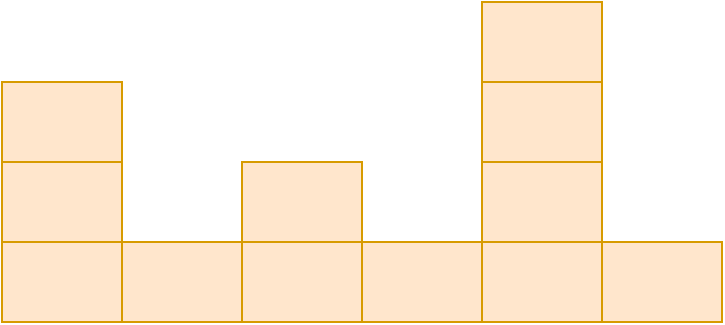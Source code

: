 <mxfile version="14.9.9" type="github">
  <diagram id="o-cKrSj-kFKMY0IviBqT" name="Page-1">
    <mxGraphModel dx="946" dy="1705" grid="1" gridSize="10" guides="1" tooltips="1" connect="1" arrows="1" fold="1" page="1" pageScale="1" pageWidth="827" pageHeight="1169" math="0" shadow="0">
      <root>
        <mxCell id="0" />
        <mxCell id="1" parent="0" />
        <mxCell id="zA8ibZnCmnQFSK4jblsp-33" value="" style="rounded=0;whiteSpace=wrap;html=1;fillColor=#ffe6cc;strokeColor=#d79b00;" parent="1" vertex="1">
          <mxGeometry x="320" y="100" width="60" height="40" as="geometry" />
        </mxCell>
        <mxCell id="zA8ibZnCmnQFSK4jblsp-34" value="" style="rounded=0;whiteSpace=wrap;html=1;fillColor=#ffe6cc;strokeColor=#d79b00;" parent="1" vertex="1">
          <mxGeometry x="260" y="60" width="60" height="40" as="geometry" />
        </mxCell>
        <mxCell id="zA8ibZnCmnQFSK4jblsp-35" value="" style="rounded=0;whiteSpace=wrap;html=1;fillColor=#ffe6cc;strokeColor=#d79b00;" parent="1" vertex="1">
          <mxGeometry x="380" y="100" width="60" height="40" as="geometry" />
        </mxCell>
        <mxCell id="zA8ibZnCmnQFSK4jblsp-36" value="" style="rounded=0;whiteSpace=wrap;html=1;fillColor=#ffe6cc;strokeColor=#d79b00;" parent="1" vertex="1">
          <mxGeometry x="440" y="100" width="60" height="40" as="geometry" />
        </mxCell>
        <mxCell id="zA8ibZnCmnQFSK4jblsp-37" value="" style="rounded=0;whiteSpace=wrap;html=1;fillColor=#ffe6cc;strokeColor=#d79b00;" parent="1" vertex="1">
          <mxGeometry x="260" y="20" width="60" height="40" as="geometry" />
        </mxCell>
        <mxCell id="zA8ibZnCmnQFSK4jblsp-38" value="" style="rounded=0;whiteSpace=wrap;html=1;fillColor=#ffe6cc;strokeColor=#d79b00;" parent="1" vertex="1">
          <mxGeometry x="380" y="60" width="60" height="40" as="geometry" />
        </mxCell>
        <mxCell id="zA8ibZnCmnQFSK4jblsp-39" value="" style="rounded=0;whiteSpace=wrap;html=1;fillColor=#ffe6cc;strokeColor=#d79b00;" parent="1" vertex="1">
          <mxGeometry x="500" y="100" width="60" height="40" as="geometry" />
        </mxCell>
        <mxCell id="zA8ibZnCmnQFSK4jblsp-40" value="" style="rounded=0;whiteSpace=wrap;html=1;fillColor=#ffe6cc;strokeColor=#d79b00;" parent="1" vertex="1">
          <mxGeometry x="500" y="60" width="60" height="40" as="geometry" />
        </mxCell>
        <mxCell id="zA8ibZnCmnQFSK4jblsp-41" value="" style="rounded=0;whiteSpace=wrap;html=1;fillColor=#ffe6cc;strokeColor=#d79b00;" parent="1" vertex="1">
          <mxGeometry x="500" y="20" width="60" height="40" as="geometry" />
        </mxCell>
        <mxCell id="zA8ibZnCmnQFSK4jblsp-42" value="" style="rounded=0;whiteSpace=wrap;html=1;fillColor=#ffe6cc;strokeColor=#d79b00;" parent="1" vertex="1">
          <mxGeometry x="500" y="-20" width="60" height="40" as="geometry" />
        </mxCell>
        <mxCell id="zA8ibZnCmnQFSK4jblsp-43" value="" style="rounded=0;whiteSpace=wrap;html=1;fillColor=#ffe6cc;strokeColor=#d79b00;" parent="1" vertex="1">
          <mxGeometry x="560" y="100" width="60" height="40" as="geometry" />
        </mxCell>
        <mxCell id="zA8ibZnCmnQFSK4jblsp-70" value="" style="rounded=0;whiteSpace=wrap;html=1;fillColor=#ffe6cc;strokeColor=#d79b00;" parent="1" vertex="1">
          <mxGeometry x="260" y="100" width="60" height="40" as="geometry" />
        </mxCell>
      </root>
    </mxGraphModel>
  </diagram>
</mxfile>
